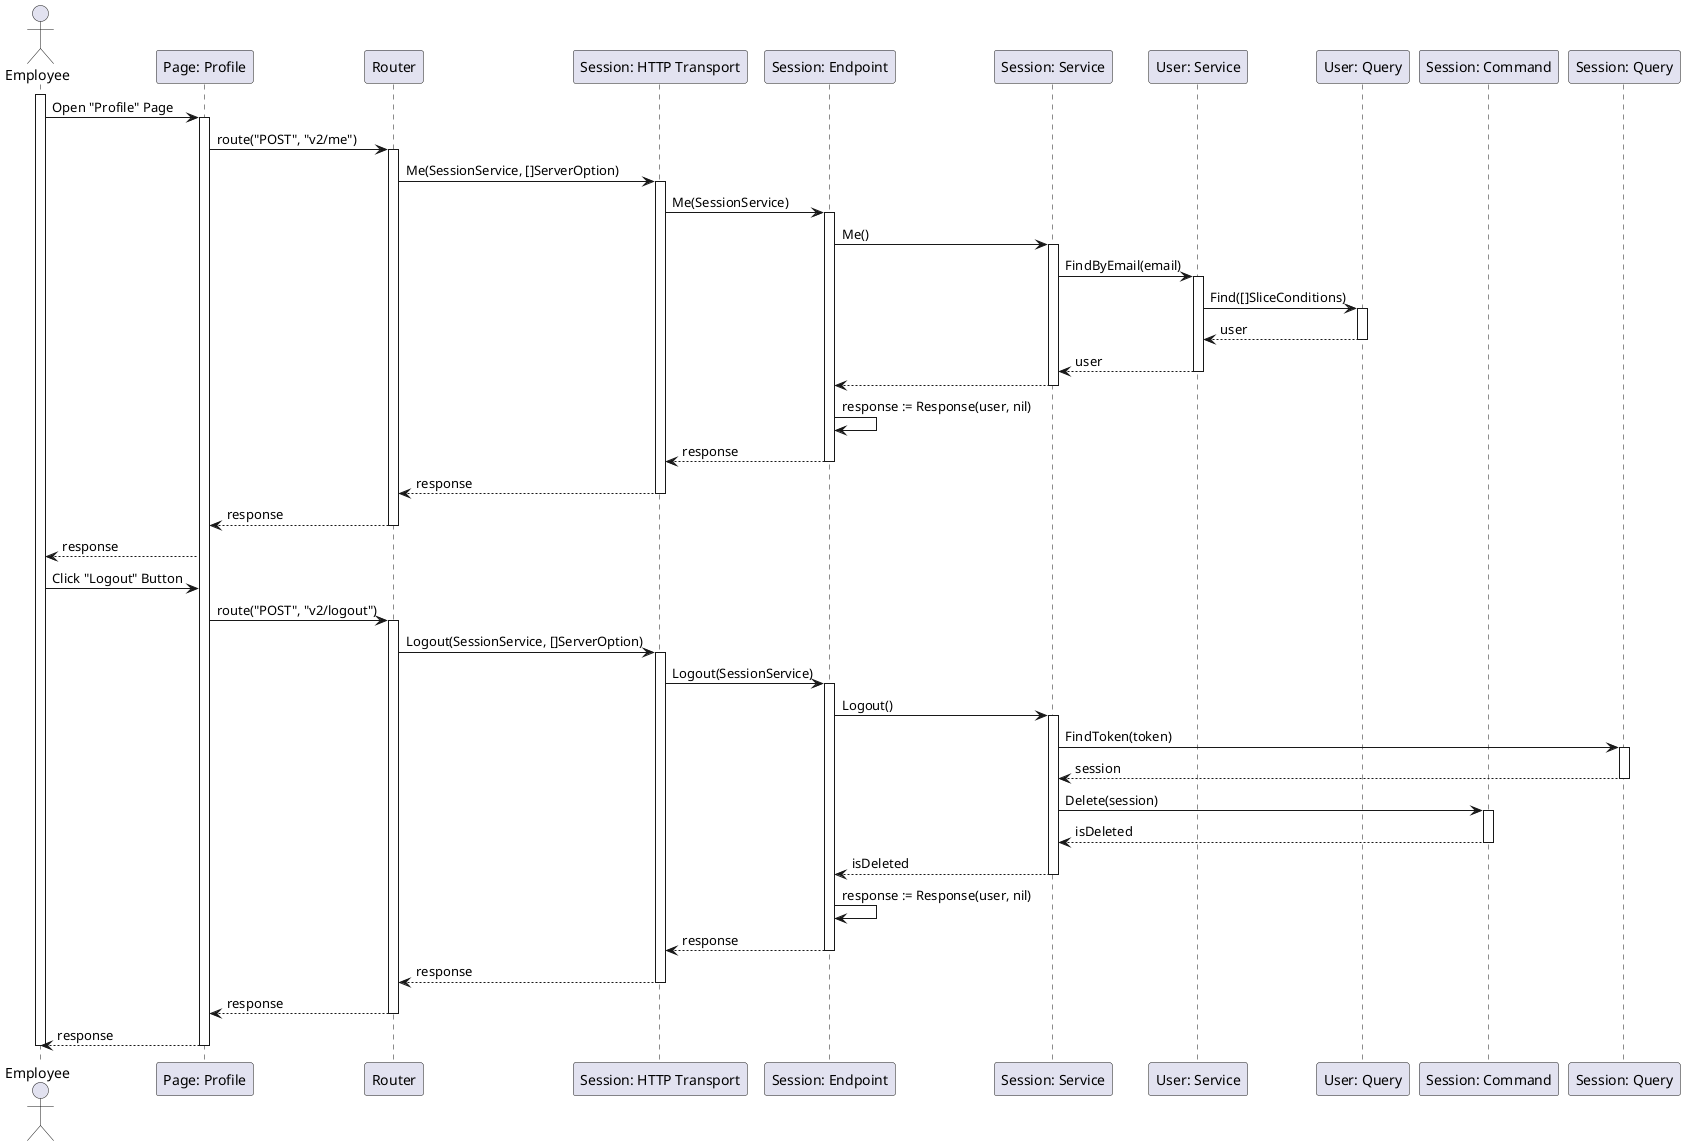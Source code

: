 @startuml Logout

actor Employee
participant "Page: Profile" as ProfilePage
participant "Router" as Router
participant "Session: HTTP Transport" as SessionHTTPTransport
participant "Session: Endpoint" as SessionEndpoint
participant "Session: Service" as SessionService
participant "User: Service" as UserService
participant "User: Query" as UserQuery
participant "Session: Command" as SessionCommand
participant "Session: Query" as SessionQuery

activate Employee

Employee->ProfilePage: Open "Profile" Page
activate ProfilePage
ProfilePage->Router: route("POST", "v2/me")
activate Router
Router->SessionHTTPTransport: Me(SessionService, []ServerOption)
activate SessionHTTPTransport
SessionHTTPTransport->SessionEndpoint: Me(SessionService)
activate SessionEndpoint
SessionEndpoint->SessionService: Me()
activate SessionService
SessionService->UserService: FindByEmail(email)
activate UserService
UserService->UserQuery: Find([]SliceConditions)
activate UserQuery
UserQuery-->UserService: user
deactivate UserQuery
UserService-->SessionService: user
deactivate UserService
SessionService-->SessionEndpoint
deactivate SessionService
SessionEndpoint->SessionEndpoint: response := Response(user, nil)
SessionEndpoint-->SessionHTTPTransport: response
deactivate SessionEndpoint
SessionHTTPTransport-->Router: response
deactivate SessionHTTPTransport
Router-->ProfilePage: response
deactivate Router
ProfilePage-->Employee: response

Employee->ProfilePage: Click "Logout" Button
ProfilePage->Router: route("POST", "v2/logout")
activate Router
Router->SessionHTTPTransport: Logout(SessionService, []ServerOption)
activate SessionHTTPTransport
SessionHTTPTransport->SessionEndpoint: Logout(SessionService)
activate SessionEndpoint
SessionEndpoint->SessionService: Logout()
activate SessionService
SessionService->SessionQuery: FindToken(token)
activate SessionQuery
SessionQuery-->SessionService: session
deactivate SessionQuery
SessionService->SessionCommand: Delete(session)
activate SessionCommand
SessionCommand-->SessionService: isDeleted
deactivate SessionCommand
SessionService-->SessionEndpoint: isDeleted
deactivate SessionService
SessionEndpoint->SessionEndpoint: response := Response(user, nil)
SessionEndpoint-->SessionHTTPTransport: response
deactivate SessionEndpoint
SessionHTTPTransport-->Router: response
deactivate SessionHTTPTransport
Router-->ProfilePage: response
deactivate Router
ProfilePage-->Employee: response
deactivate ProfilePage

deactivate Employee

@enduml